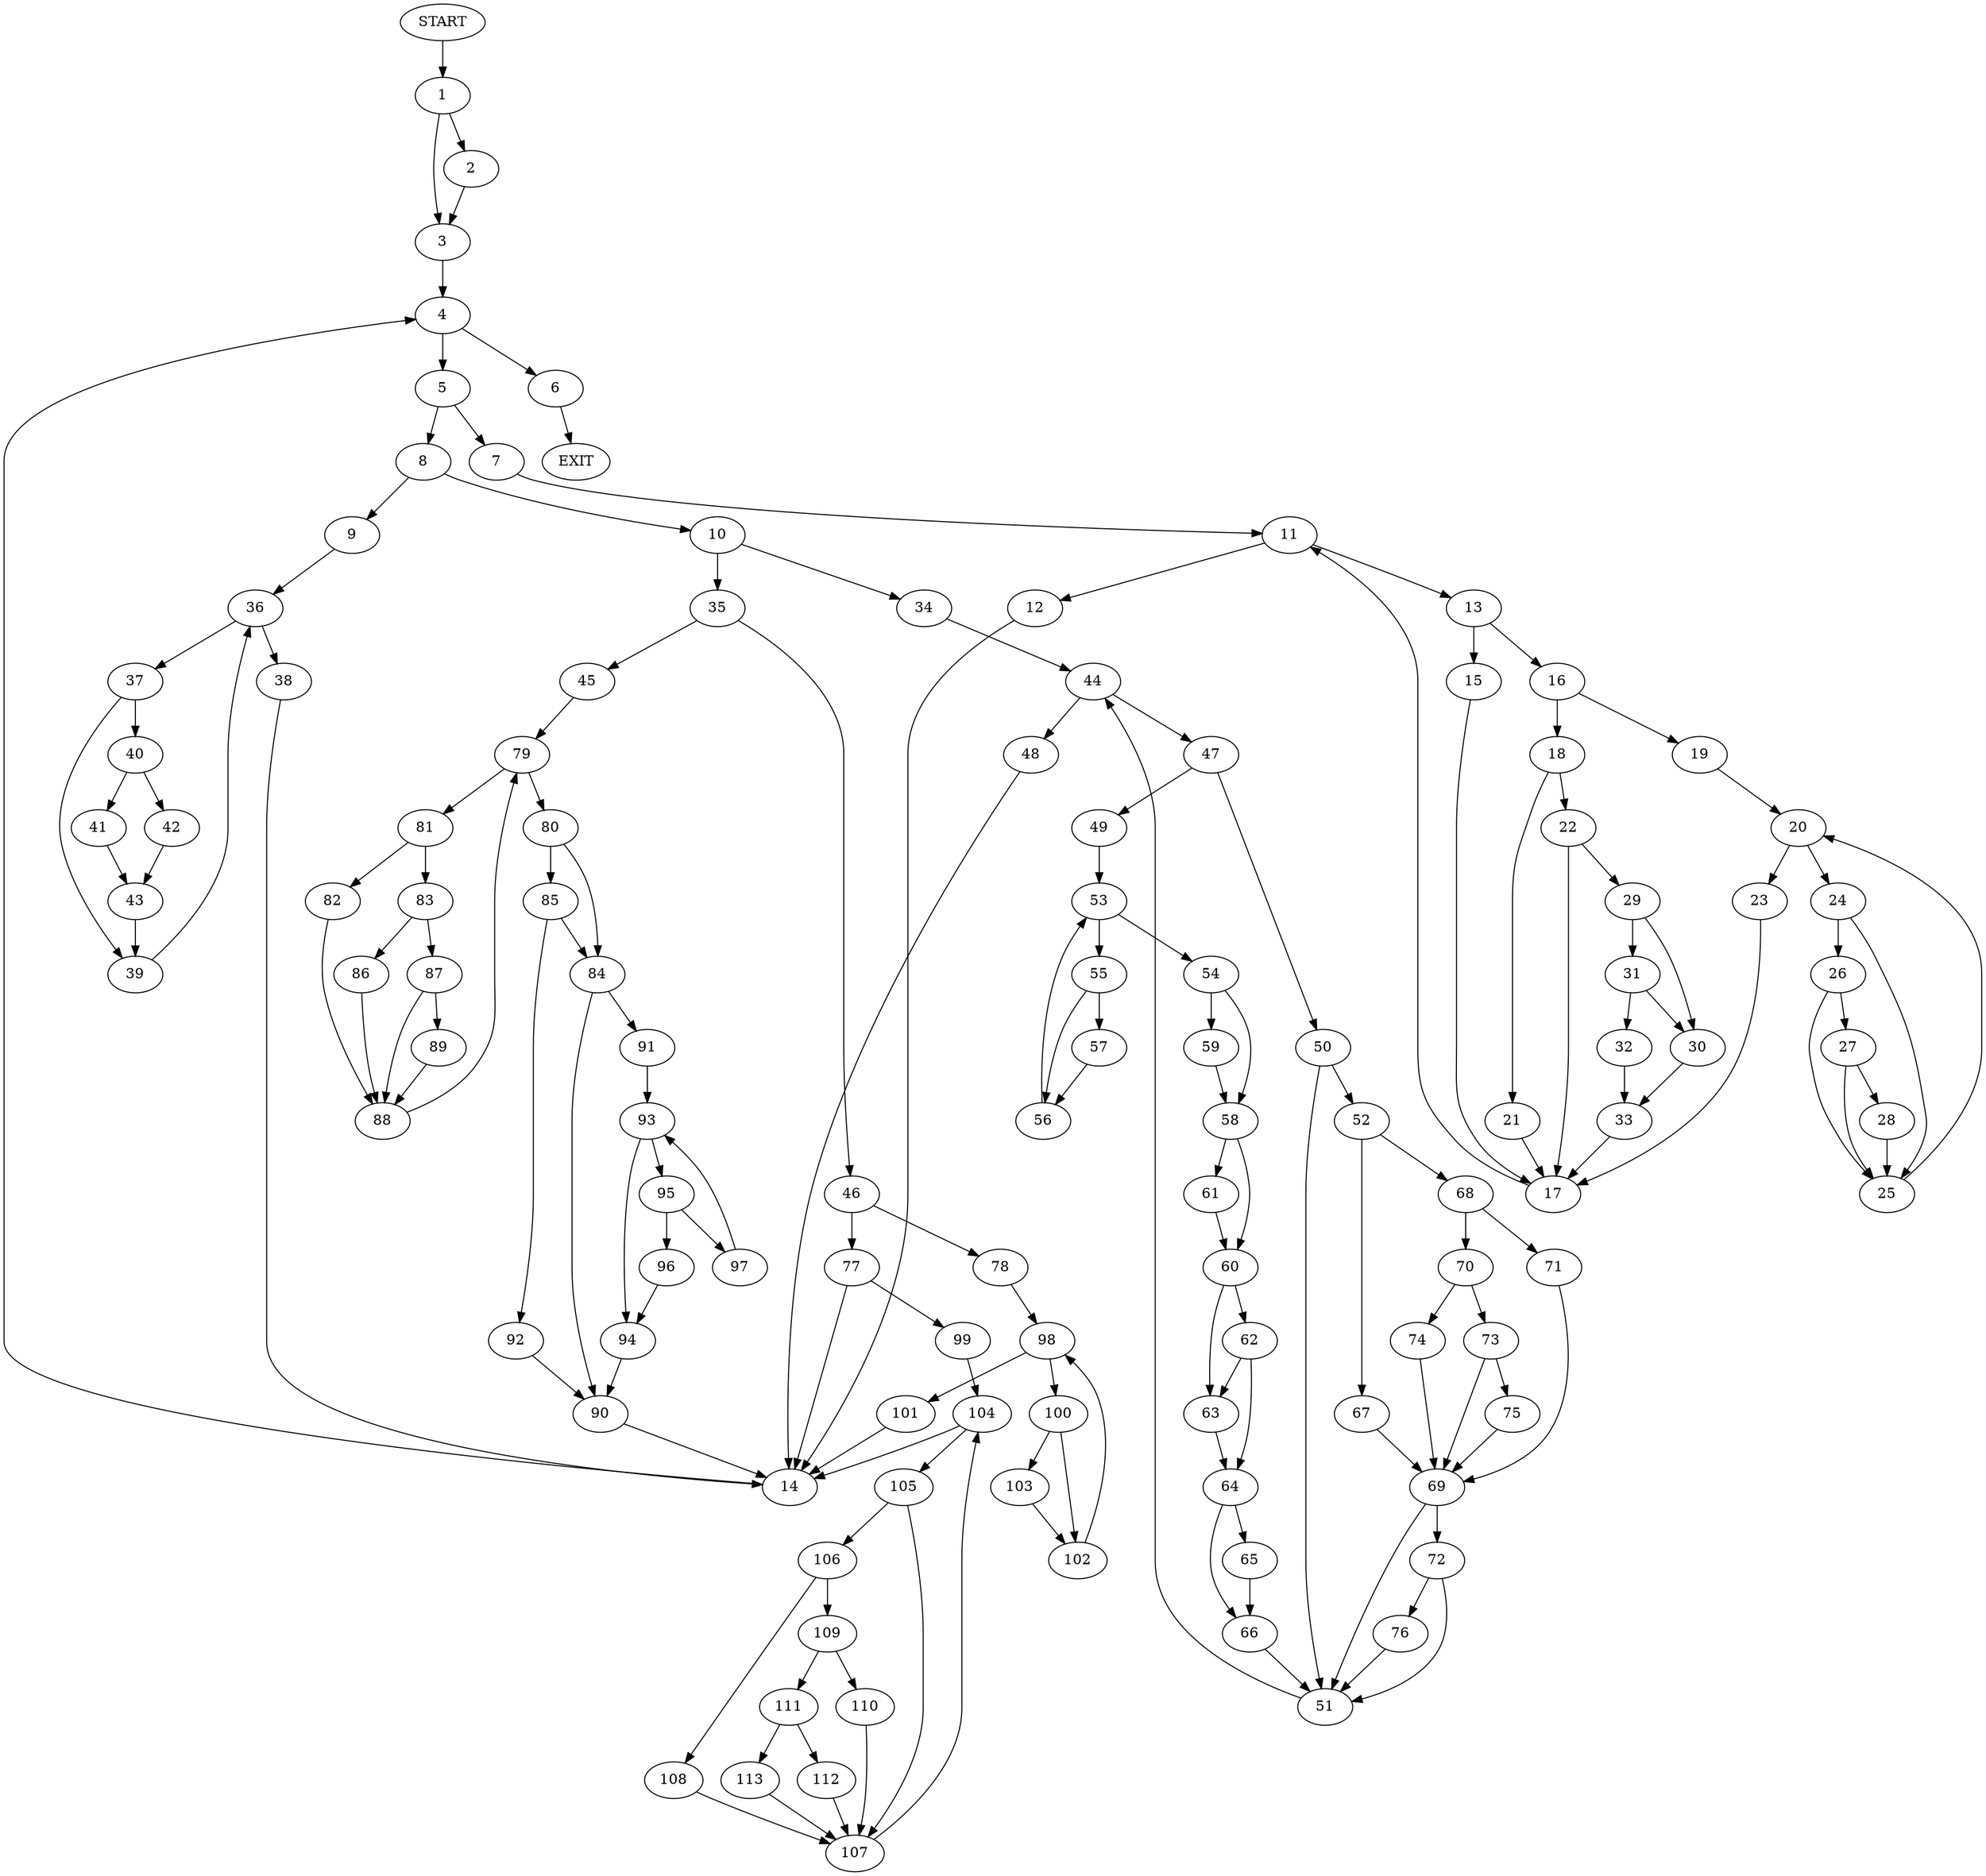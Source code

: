 digraph {
0 [label="START"]
114 [label="EXIT"]
0 -> 1
1 -> 2
1 -> 3
3 -> 4
2 -> 3
4 -> 5
4 -> 6
6 -> 114
5 -> 7
5 -> 8
8 -> 9
8 -> 10
7 -> 11
11 -> 12
11 -> 13
12 -> 14
13 -> 15
13 -> 16
15 -> 17
16 -> 18
16 -> 19
17 -> 11
19 -> 20
18 -> 21
18 -> 22
20 -> 23
20 -> 24
24 -> 25
24 -> 26
23 -> 17
26 -> 25
26 -> 27
25 -> 20
27 -> 28
27 -> 25
28 -> 25
22 -> 17
22 -> 29
21 -> 17
29 -> 30
29 -> 31
31 -> 30
31 -> 32
30 -> 33
32 -> 33
33 -> 17
14 -> 4
10 -> 34
10 -> 35
9 -> 36
36 -> 37
36 -> 38
38 -> 14
37 -> 39
37 -> 40
39 -> 36
40 -> 41
40 -> 42
41 -> 43
42 -> 43
43 -> 39
34 -> 44
35 -> 45
35 -> 46
44 -> 47
44 -> 48
48 -> 14
47 -> 49
47 -> 50
50 -> 51
50 -> 52
49 -> 53
53 -> 54
53 -> 55
55 -> 56
55 -> 57
54 -> 58
54 -> 59
56 -> 53
57 -> 56
58 -> 60
58 -> 61
59 -> 58
61 -> 60
60 -> 62
60 -> 63
62 -> 64
62 -> 63
63 -> 64
64 -> 65
64 -> 66
66 -> 51
65 -> 66
51 -> 44
52 -> 67
52 -> 68
67 -> 69
68 -> 70
68 -> 71
69 -> 72
69 -> 51
71 -> 69
70 -> 73
70 -> 74
73 -> 69
73 -> 75
74 -> 69
75 -> 69
72 -> 51
72 -> 76
76 -> 51
46 -> 77
46 -> 78
45 -> 79
79 -> 80
79 -> 81
81 -> 82
81 -> 83
80 -> 84
80 -> 85
83 -> 86
83 -> 87
82 -> 88
88 -> 79
86 -> 88
87 -> 89
87 -> 88
89 -> 88
84 -> 90
84 -> 91
85 -> 92
85 -> 84
92 -> 90
90 -> 14
91 -> 93
93 -> 94
93 -> 95
95 -> 96
95 -> 97
94 -> 90
97 -> 93
96 -> 94
78 -> 98
77 -> 99
77 -> 14
98 -> 100
98 -> 101
100 -> 102
100 -> 103
101 -> 14
102 -> 98
103 -> 102
99 -> 104
104 -> 105
104 -> 14
105 -> 106
105 -> 107
106 -> 108
106 -> 109
107 -> 104
108 -> 107
109 -> 110
109 -> 111
110 -> 107
111 -> 112
111 -> 113
112 -> 107
113 -> 107
}
